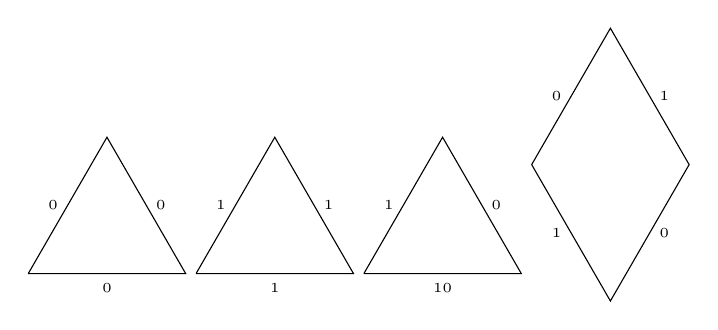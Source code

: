\begin{tikzpicture}[x=2cm,y=2cm]
	\draw (0,0)--node[left]{\tiny$0$}(1/2,{sqrt(3)/2})--node[right]{\tiny$0$}(1,0)--node[below]{\tiny$0$}(0,0);
\end{tikzpicture}
\begin{tikzpicture}[x=2cm,y=2cm]
    \draw (0,0)--node[left]{\tiny$1$}(1/2,{sqrt(3)/2})--node[right]{\tiny$1$}(1,0)--node[below]{\tiny$1$}(0,0);
\end{tikzpicture}
\begin{tikzpicture}[x=2cm,y=2cm]
    \draw (0,0)--node[left]{\tiny$1$}(1/2,{sqrt(3)/2})--node[right]{\tiny$0$}(1,0)--node[below]{\tiny$10$}(0,0);
\end{tikzpicture}
\begin{tikzpicture}[x=2cm,y=2cm]
    \draw (0,0)--node[left]{\tiny$0$}(1/2,{sqrt(3)/2})--node[right]{\tiny$1$}(1,0)--node[right]{\tiny$0$}(0.5,-{sqrt(3)/2})--node[left]{\tiny$1$}(0,0);
\end{tikzpicture}
